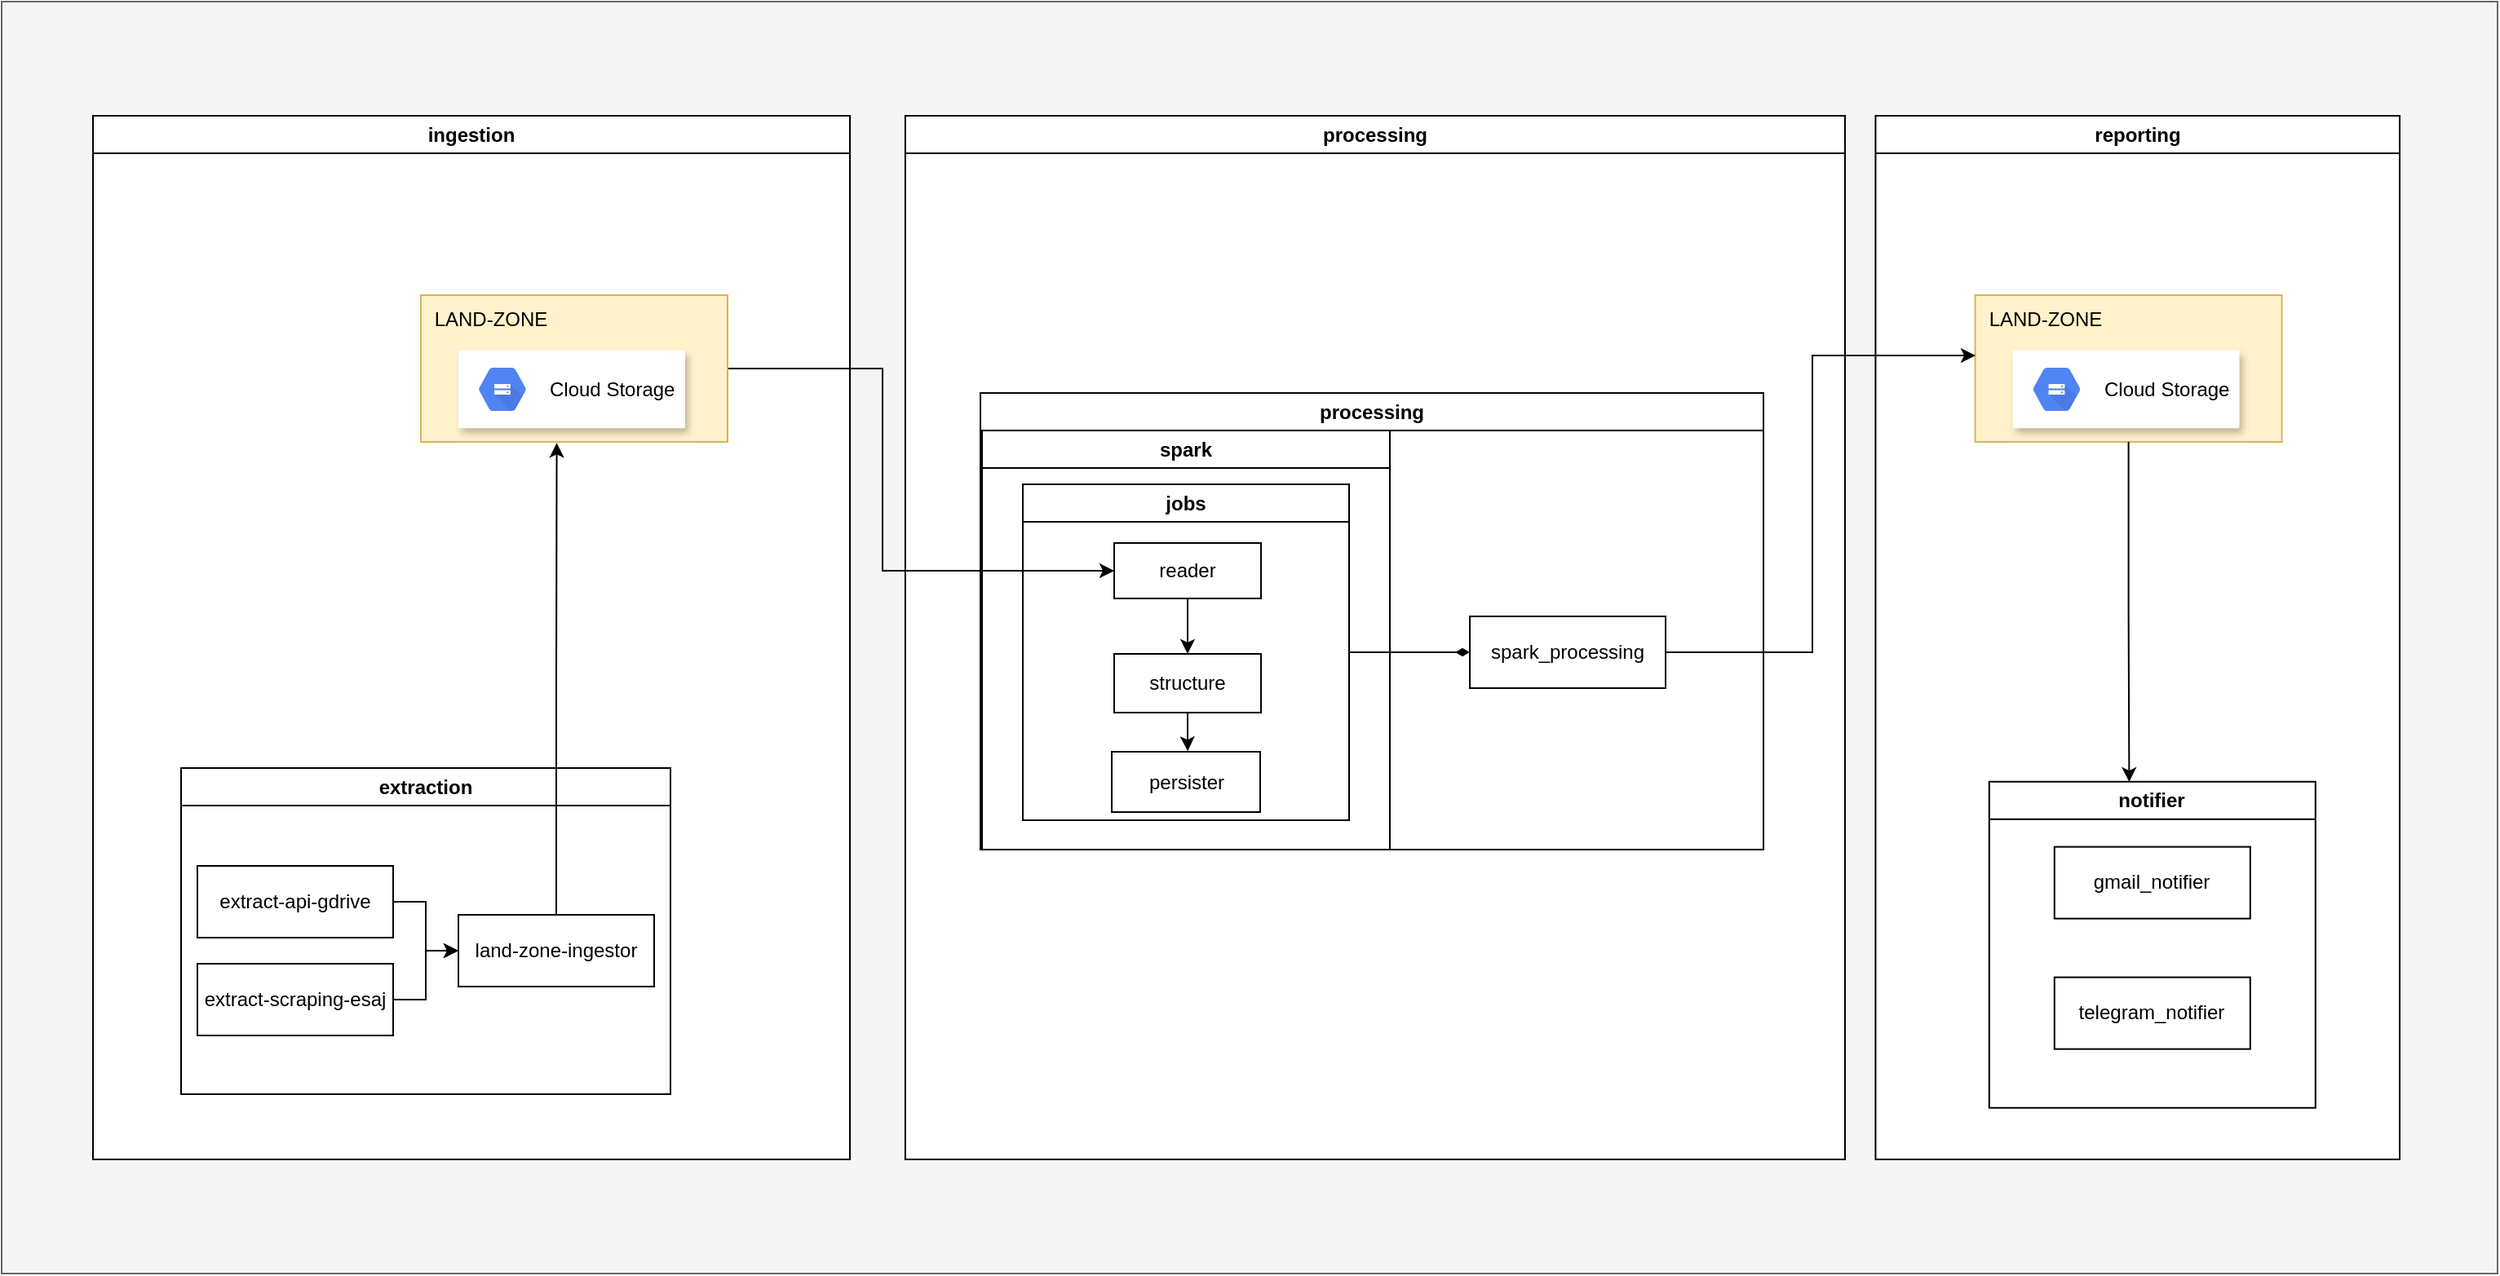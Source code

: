 <mxfile version="24.0.2" type="device">
  <diagram id="xoDcChBNbvIVkEFr9-9a" name="layers">
    <mxGraphModel dx="1221" dy="993" grid="1" gridSize="10" guides="1" tooltips="1" connect="1" arrows="1" fold="1" page="1" pageScale="1" pageWidth="850" pageHeight="1100" math="0" shadow="0">
      <root>
        <mxCell id="0" />
        <mxCell id="1" parent="0" />
        <mxCell id="HW966hLh8qZN7BmRCJr_-83" value="" style="rounded=0;whiteSpace=wrap;html=1;fillColor=#f5f5f5;strokeColor=#666666;fontColor=#333333;" parent="1" vertex="1">
          <mxGeometry x="610" y="680" width="1530" height="780" as="geometry" />
        </mxCell>
        <mxCell id="HW966hLh8qZN7BmRCJr_-82" value="reporting" style="swimlane;whiteSpace=wrap;html=1;fillColor=default;swimlaneFillColor=default;" parent="1" vertex="1">
          <mxGeometry x="1758.72" y="750" width="321.28" height="640" as="geometry" />
        </mxCell>
        <mxCell id="HW966hLh8qZN7BmRCJr_-81" value="processing" style="swimlane;whiteSpace=wrap;html=1;fillColor=default;swimlaneFillColor=default;" parent="1" vertex="1">
          <mxGeometry x="1163.94" y="750" width="576.06" height="640" as="geometry" />
        </mxCell>
        <mxCell id="HW966hLh8qZN7BmRCJr_-80" value="ingestion" style="swimlane;whiteSpace=wrap;html=1;fillColor=default;swimlaneFillColor=default;" parent="1" vertex="1">
          <mxGeometry x="666" y="750" width="464" height="640" as="geometry" />
        </mxCell>
        <mxCell id="ygH_61rxEa4Y32d5BIpM-1" value="extraction" style="swimlane;whiteSpace=wrap;html=1;fillColor=none;" parent="1" vertex="1">
          <mxGeometry x="720" y="1150" width="300" height="200" as="geometry">
            <mxRectangle x="1002.78" y="1120" width="90" height="30" as="alternateBounds" />
          </mxGeometry>
        </mxCell>
        <mxCell id="HW966hLh8qZN7BmRCJr_-56" style="edgeStyle=orthogonalEdgeStyle;rounded=0;orthogonalLoop=1;jettySize=auto;html=1;entryX=0;entryY=0.5;entryDx=0;entryDy=0;" parent="ygH_61rxEa4Y32d5BIpM-1" source="ygH_61rxEa4Y32d5BIpM-12" target="HW966hLh8qZN7BmRCJr_-55" edge="1">
          <mxGeometry relative="1" as="geometry" />
        </mxCell>
        <mxCell id="ygH_61rxEa4Y32d5BIpM-12" value="extract-api-gdrive" style="rounded=0;whiteSpace=wrap;html=1;" parent="ygH_61rxEa4Y32d5BIpM-1" vertex="1">
          <mxGeometry x="10" y="60" width="120" height="44" as="geometry" />
        </mxCell>
        <mxCell id="HW966hLh8qZN7BmRCJr_-57" style="edgeStyle=orthogonalEdgeStyle;rounded=0;orthogonalLoop=1;jettySize=auto;html=1;entryX=0;entryY=0.5;entryDx=0;entryDy=0;" parent="ygH_61rxEa4Y32d5BIpM-1" source="ygH_61rxEa4Y32d5BIpM-13" target="HW966hLh8qZN7BmRCJr_-55" edge="1">
          <mxGeometry relative="1" as="geometry" />
        </mxCell>
        <mxCell id="ygH_61rxEa4Y32d5BIpM-13" value="extract-scraping-esaj" style="rounded=0;whiteSpace=wrap;html=1;" parent="ygH_61rxEa4Y32d5BIpM-1" vertex="1">
          <mxGeometry x="10" y="120" width="120" height="44" as="geometry" />
        </mxCell>
        <mxCell id="HW966hLh8qZN7BmRCJr_-55" value="land-zone-ingestor" style="rounded=0;whiteSpace=wrap;html=1;" parent="ygH_61rxEa4Y32d5BIpM-1" vertex="1">
          <mxGeometry x="170" y="90" width="120" height="44" as="geometry" />
        </mxCell>
        <mxCell id="ygH_61rxEa4Y32d5BIpM-2" value="notifier" style="swimlane;whiteSpace=wrap;html=1;fillColor=none;" parent="1" vertex="1">
          <mxGeometry x="1828.39" y="1158.32" width="200" height="200" as="geometry" />
        </mxCell>
        <mxCell id="ygH_61rxEa4Y32d5BIpM-10" value="gmail_notifier" style="rounded=0;whiteSpace=wrap;html=1;" parent="ygH_61rxEa4Y32d5BIpM-2" vertex="1">
          <mxGeometry x="40" y="40" width="120" height="44" as="geometry" />
        </mxCell>
        <mxCell id="ygH_61rxEa4Y32d5BIpM-11" value="telegram_notifier" style="rounded=0;whiteSpace=wrap;html=1;" parent="ygH_61rxEa4Y32d5BIpM-2" vertex="1">
          <mxGeometry x="40" y="120" width="120" height="44" as="geometry" />
        </mxCell>
        <mxCell id="ygH_61rxEa4Y32d5BIpM-3" value="processing" style="swimlane;whiteSpace=wrap;html=1;fillColor=none;" parent="1" vertex="1">
          <mxGeometry x="1210" y="920" width="480" height="280" as="geometry">
            <mxRectangle x="1202.78" y="760" width="100" height="30" as="alternateBounds" />
          </mxGeometry>
        </mxCell>
        <mxCell id="HW966hLh8qZN7BmRCJr_-50" style="edgeStyle=orthogonalEdgeStyle;rounded=0;orthogonalLoop=1;jettySize=auto;html=1;entryX=0;entryY=0.5;entryDx=0;entryDy=0;endArrow=diamondThin;endFill=1;" parent="ygH_61rxEa4Y32d5BIpM-3" source="ygH_61rxEa4Y32d5BIpM-4" target="ygH_61rxEa4Y32d5BIpM-9" edge="1">
          <mxGeometry relative="1" as="geometry">
            <mxPoint x="290" y="159" as="targetPoint" />
          </mxGeometry>
        </mxCell>
        <mxCell id="ygH_61rxEa4Y32d5BIpM-4" value="jobs" style="swimlane;whiteSpace=wrap;html=1;fillColor=none;" parent="ygH_61rxEa4Y32d5BIpM-3" vertex="1">
          <mxGeometry x="26" y="56" width="200" height="206" as="geometry">
            <mxRectangle x="255" y="56" width="60" height="30" as="alternateBounds" />
          </mxGeometry>
        </mxCell>
        <mxCell id="ygH_61rxEa4Y32d5BIpM-14" value="spark" style="swimlane;whiteSpace=wrap;html=1;fillColor=none;" parent="ygH_61rxEa4Y32d5BIpM-3" vertex="1">
          <mxGeometry x="1" y="23" width="250" height="257" as="geometry">
            <mxRectangle x="229" y="23" width="70" height="30" as="alternateBounds" />
          </mxGeometry>
        </mxCell>
        <mxCell id="HW966hLh8qZN7BmRCJr_-48" style="edgeStyle=orthogonalEdgeStyle;rounded=0;orthogonalLoop=1;jettySize=auto;html=1;entryX=0.5;entryY=0;entryDx=0;entryDy=0;" parent="ygH_61rxEa4Y32d5BIpM-14" source="ygH_61rxEa4Y32d5BIpM-5" target="ygH_61rxEa4Y32d5BIpM-7" edge="1">
          <mxGeometry relative="1" as="geometry">
            <Array as="points">
              <mxPoint x="126" y="117" />
              <mxPoint x="126" y="117" />
            </Array>
          </mxGeometry>
        </mxCell>
        <mxCell id="ygH_61rxEa4Y32d5BIpM-5" value="reader" style="rounded=0;whiteSpace=wrap;html=1;" parent="ygH_61rxEa4Y32d5BIpM-14" vertex="1">
          <mxGeometry x="81" y="69" width="90" height="34" as="geometry" />
        </mxCell>
        <mxCell id="HW966hLh8qZN7BmRCJr_-49" style="edgeStyle=orthogonalEdgeStyle;rounded=0;orthogonalLoop=1;jettySize=auto;html=1;entryX=0.512;entryY=-0.01;entryDx=0;entryDy=0;entryPerimeter=0;" parent="ygH_61rxEa4Y32d5BIpM-14" source="ygH_61rxEa4Y32d5BIpM-7" target="ygH_61rxEa4Y32d5BIpM-8" edge="1">
          <mxGeometry relative="1" as="geometry" />
        </mxCell>
        <mxCell id="ygH_61rxEa4Y32d5BIpM-7" value="structure" style="rounded=0;whiteSpace=wrap;html=1;" parent="ygH_61rxEa4Y32d5BIpM-14" vertex="1">
          <mxGeometry x="81" y="137" width="90" height="36" as="geometry" />
        </mxCell>
        <mxCell id="ygH_61rxEa4Y32d5BIpM-8" value="persister" style="rounded=0;whiteSpace=wrap;html=1;" parent="ygH_61rxEa4Y32d5BIpM-14" vertex="1">
          <mxGeometry x="79.5" y="197" width="91" height="37" as="geometry" />
        </mxCell>
        <mxCell id="ygH_61rxEa4Y32d5BIpM-9" value="spark_processing" style="rounded=0;whiteSpace=wrap;html=1;" parent="ygH_61rxEa4Y32d5BIpM-3" vertex="1">
          <mxGeometry x="300" y="137" width="120" height="44" as="geometry" />
        </mxCell>
        <mxCell id="HW966hLh8qZN7BmRCJr_-71" style="edgeStyle=orthogonalEdgeStyle;rounded=0;orthogonalLoop=1;jettySize=auto;html=1;entryX=0;entryY=0.5;entryDx=0;entryDy=0;" parent="1" source="HW966hLh8qZN7BmRCJr_-62" target="ygH_61rxEa4Y32d5BIpM-5" edge="1">
          <mxGeometry relative="1" as="geometry">
            <mxPoint x="1296" y="905.0" as="targetPoint" />
            <Array as="points">
              <mxPoint x="1150" y="905" />
              <mxPoint x="1150" y="1029" />
            </Array>
          </mxGeometry>
        </mxCell>
        <mxCell id="HW966hLh8qZN7BmRCJr_-62" value="" style="rounded=0;whiteSpace=wrap;html=1;fillColor=#fff2cc;strokeColor=#d6b656;" parent="1" vertex="1">
          <mxGeometry x="867" y="860" width="188" height="90" as="geometry" />
        </mxCell>
        <mxCell id="HW966hLh8qZN7BmRCJr_-64" value="" style="shadow=1;strokeWidth=1;rounded=1;absoluteArcSize=1;arcSize=2;strokeColor=none;" parent="1" vertex="1">
          <mxGeometry x="890" y="893.8" width="139" height="47.88" as="geometry" />
        </mxCell>
        <mxCell id="HW966hLh8qZN7BmRCJr_-65" value="&lt;font color=&quot;#000000&quot;&gt;Cloud Storage&lt;/font&gt;" style="dashed=0;connectable=0;html=1;fillColor=#5184F3;strokeColor=none;shape=mxgraph.gcp2.hexIcon;prIcon=cloud_storage;part=1;labelPosition=right;verticalLabelPosition=middle;align=left;verticalAlign=middle;spacingLeft=5;fontColor=#999999;fontSize=12;" parent="HW966hLh8qZN7BmRCJr_-64" vertex="1">
          <mxGeometry y="0.5" width="44" height="39" relative="1" as="geometry">
            <mxPoint x="5" y="-19.5" as="offset" />
          </mxGeometry>
        </mxCell>
        <mxCell id="HW966hLh8qZN7BmRCJr_-67" value="LAND-ZONE" style="text;html=1;align=center;verticalAlign=middle;whiteSpace=wrap;rounded=0;" parent="1" vertex="1">
          <mxGeometry x="866" y="860" width="88" height="30" as="geometry" />
        </mxCell>
        <mxCell id="HW966hLh8qZN7BmRCJr_-69" style="edgeStyle=orthogonalEdgeStyle;rounded=0;orthogonalLoop=1;jettySize=auto;html=1;entryX=0.443;entryY=1.007;entryDx=0;entryDy=0;entryPerimeter=0;" parent="1" source="HW966hLh8qZN7BmRCJr_-55" target="HW966hLh8qZN7BmRCJr_-62" edge="1">
          <mxGeometry relative="1" as="geometry" />
        </mxCell>
        <mxCell id="HW966hLh8qZN7BmRCJr_-72" value="" style="rounded=0;whiteSpace=wrap;html=1;fillColor=#fff2cc;strokeColor=#d6b656;" parent="1" vertex="1">
          <mxGeometry x="1819.78" y="860" width="188" height="90" as="geometry" />
        </mxCell>
        <mxCell id="HW966hLh8qZN7BmRCJr_-73" value="" style="shadow=1;strokeWidth=1;rounded=1;absoluteArcSize=1;arcSize=2;strokeColor=none;" parent="1" vertex="1">
          <mxGeometry x="1842.78" y="893.8" width="139" height="47.88" as="geometry" />
        </mxCell>
        <mxCell id="HW966hLh8qZN7BmRCJr_-74" value="&lt;font color=&quot;#000000&quot;&gt;Cloud Storage&lt;/font&gt;" style="dashed=0;connectable=0;html=1;fillColor=#5184F3;strokeColor=none;shape=mxgraph.gcp2.hexIcon;prIcon=cloud_storage;part=1;labelPosition=right;verticalLabelPosition=middle;align=left;verticalAlign=middle;spacingLeft=5;fontColor=#999999;fontSize=12;" parent="HW966hLh8qZN7BmRCJr_-73" vertex="1">
          <mxGeometry y="0.5" width="44" height="39" relative="1" as="geometry">
            <mxPoint x="5" y="-19.5" as="offset" />
          </mxGeometry>
        </mxCell>
        <mxCell id="HW966hLh8qZN7BmRCJr_-75" value="LAND-ZONE" style="text;html=1;align=center;verticalAlign=middle;whiteSpace=wrap;rounded=0;" parent="1" vertex="1">
          <mxGeometry x="1818.78" y="860" width="88" height="30" as="geometry" />
        </mxCell>
        <mxCell id="HW966hLh8qZN7BmRCJr_-77" style="edgeStyle=orthogonalEdgeStyle;rounded=0;orthogonalLoop=1;jettySize=auto;html=1;" parent="1" source="ygH_61rxEa4Y32d5BIpM-9" edge="1">
          <mxGeometry relative="1" as="geometry">
            <mxPoint x="1820" y="897" as="targetPoint" />
            <Array as="points">
              <mxPoint x="1720" y="1079" />
              <mxPoint x="1720" y="897" />
            </Array>
          </mxGeometry>
        </mxCell>
        <mxCell id="HW966hLh8qZN7BmRCJr_-78" style="edgeStyle=orthogonalEdgeStyle;rounded=0;orthogonalLoop=1;jettySize=auto;html=1;entryX=0.429;entryY=0.001;entryDx=0;entryDy=0;entryPerimeter=0;" parent="1" source="HW966hLh8qZN7BmRCJr_-72" target="ygH_61rxEa4Y32d5BIpM-2" edge="1">
          <mxGeometry relative="1" as="geometry" />
        </mxCell>
      </root>
    </mxGraphModel>
  </diagram>
</mxfile>
